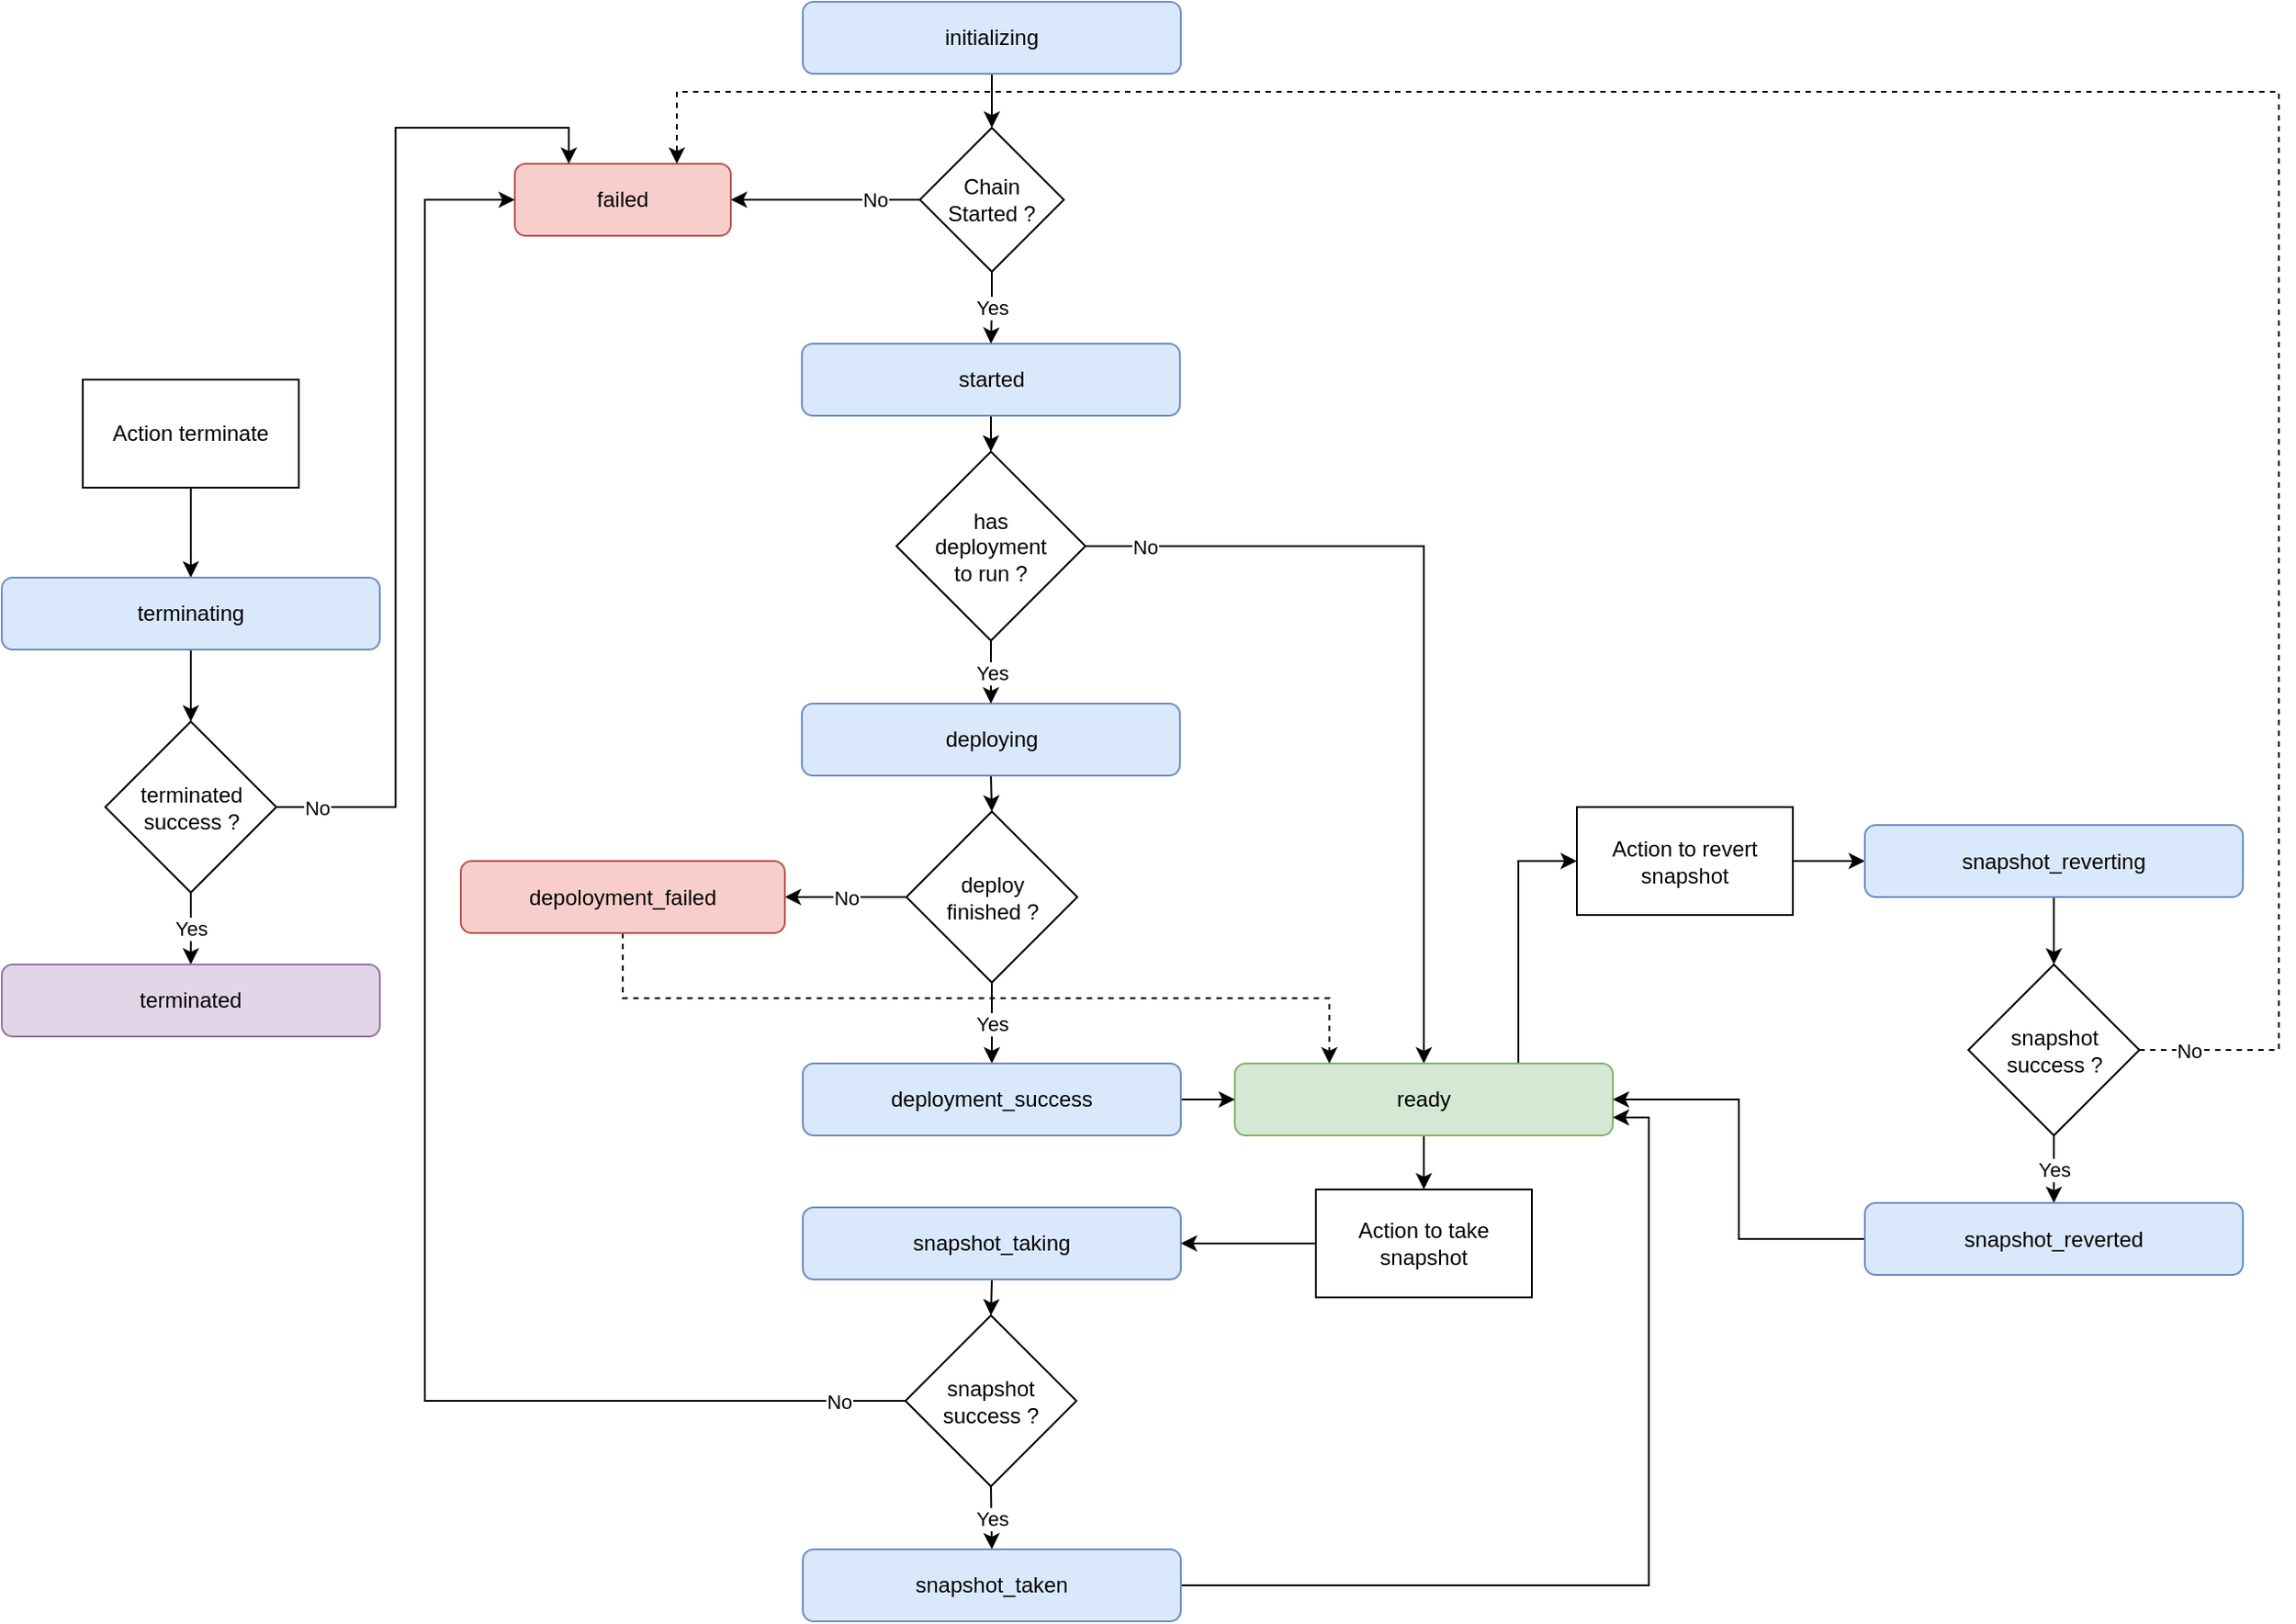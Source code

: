 <mxfile version="12.4.9" type="device"><diagram id="fGsOEabk8Kz-12bZomd1" name="Page-1"><mxGraphModel dx="2563" dy="1032" grid="1" gridSize="10" guides="1" tooltips="1" connect="1" arrows="1" fold="1" page="1" pageScale="1" pageWidth="850" pageHeight="1100" math="0" shadow="0"><root><mxCell id="0"/><mxCell id="1" parent="0"/><mxCell id="YsVVm6Wf0-z5ZuUZROHx-22" style="edgeStyle=orthogonalEdgeStyle;rounded=0;orthogonalLoop=1;jettySize=auto;html=1;exitX=0.5;exitY=1;exitDx=0;exitDy=0;entryX=0.5;entryY=0;entryDx=0;entryDy=0;" parent="1" source="YsVVm6Wf0-z5ZuUZROHx-1" target="YsVVm6Wf0-z5ZuUZROHx-21" edge="1"><mxGeometry relative="1" as="geometry"/></mxCell><mxCell id="YsVVm6Wf0-z5ZuUZROHx-1" value="initializing" style="rounded=1;whiteSpace=wrap;html=1;fillColor=#dae8fc;strokeColor=#6c8ebf;" parent="1" vertex="1"><mxGeometry x="240" y="40" width="210" height="40" as="geometry"/></mxCell><mxCell id="YsVVm6Wf0-z5ZuUZROHx-3" value="failed" style="rounded=1;whiteSpace=wrap;html=1;fillColor=#f8cecc;strokeColor=#b85450;" parent="1" vertex="1"><mxGeometry x="80" y="130" width="120" height="40" as="geometry"/></mxCell><mxCell id="YsVVm6Wf0-z5ZuUZROHx-11" style="edgeStyle=orthogonalEdgeStyle;rounded=0;orthogonalLoop=1;jettySize=auto;html=1;exitX=0.5;exitY=1;exitDx=0;exitDy=0;entryX=0.5;entryY=0;entryDx=0;entryDy=0;" parent="1" source="YsVVm6Wf0-z5ZuUZROHx-5" target="YsVVm6Wf0-z5ZuUZROHx-8" edge="1"><mxGeometry relative="1" as="geometry"/></mxCell><mxCell id="YsVVm6Wf0-z5ZuUZROHx-5" value="started" style="rounded=1;whiteSpace=wrap;html=1;fillColor=#dae8fc;strokeColor=#6c8ebf;" parent="1" vertex="1"><mxGeometry x="239.5" y="230" width="210" height="40" as="geometry"/></mxCell><mxCell id="YsVVm6Wf0-z5ZuUZROHx-14" style="edgeStyle=orthogonalEdgeStyle;rounded=0;orthogonalLoop=1;jettySize=auto;html=1;exitX=0.5;exitY=1;exitDx=0;exitDy=0;entryX=0.5;entryY=0;entryDx=0;entryDy=0;" parent="1" source="YsVVm6Wf0-z5ZuUZROHx-7" target="YsVVm6Wf0-z5ZuUZROHx-13" edge="1"><mxGeometry relative="1" as="geometry"/></mxCell><mxCell id="YsVVm6Wf0-z5ZuUZROHx-7" value="deploying" style="rounded=1;whiteSpace=wrap;html=1;fillColor=#dae8fc;strokeColor=#6c8ebf;" parent="1" vertex="1"><mxGeometry x="239.5" y="430" width="210" height="40" as="geometry"/></mxCell><mxCell id="YsVVm6Wf0-z5ZuUZROHx-9" value="Yes" style="edgeStyle=orthogonalEdgeStyle;rounded=0;orthogonalLoop=1;jettySize=auto;html=1;exitX=0.5;exitY=1;exitDx=0;exitDy=0;entryX=0.5;entryY=0;entryDx=0;entryDy=0;" parent="1" source="YsVVm6Wf0-z5ZuUZROHx-8" target="YsVVm6Wf0-z5ZuUZROHx-7" edge="1"><mxGeometry relative="1" as="geometry"/></mxCell><mxCell id="YsVVm6Wf0-z5ZuUZROHx-12" value="No" style="edgeStyle=orthogonalEdgeStyle;rounded=0;orthogonalLoop=1;jettySize=auto;html=1;exitX=1;exitY=0.5;exitDx=0;exitDy=0;entryX=0.5;entryY=0;entryDx=0;entryDy=0;" parent="1" source="YsVVm6Wf0-z5ZuUZROHx-8" target="YsVVm6Wf0-z5ZuUZROHx-10" edge="1"><mxGeometry x="-0.861" relative="1" as="geometry"><mxPoint as="offset"/></mxGeometry></mxCell><mxCell id="YsVVm6Wf0-z5ZuUZROHx-8" value="has&lt;br&gt;deployment&lt;br&gt;to run ?" style="rhombus;whiteSpace=wrap;html=1;" parent="1" vertex="1"><mxGeometry x="292" y="290" width="105" height="105" as="geometry"/></mxCell><mxCell id="YsVVm6Wf0-z5ZuUZROHx-29" style="edgeStyle=orthogonalEdgeStyle;rounded=0;orthogonalLoop=1;jettySize=auto;html=1;exitX=0.5;exitY=1;exitDx=0;exitDy=0;entryX=0.5;entryY=0;entryDx=0;entryDy=0;" parent="1" source="YsVVm6Wf0-z5ZuUZROHx-10" target="YsVVm6Wf0-z5ZuUZROHx-28" edge="1"><mxGeometry relative="1" as="geometry"/></mxCell><mxCell id="YsVVm6Wf0-z5ZuUZROHx-38" style="edgeStyle=orthogonalEdgeStyle;rounded=0;orthogonalLoop=1;jettySize=auto;html=1;exitX=0.75;exitY=0;exitDx=0;exitDy=0;entryX=0;entryY=0.5;entryDx=0;entryDy=0;" parent="1" source="YsVVm6Wf0-z5ZuUZROHx-10" target="YsVVm6Wf0-z5ZuUZROHx-37" edge="1"><mxGeometry relative="1" as="geometry"/></mxCell><mxCell id="YsVVm6Wf0-z5ZuUZROHx-10" value="ready" style="rounded=1;whiteSpace=wrap;html=1;fillColor=#d5e8d4;strokeColor=#82b366;" parent="1" vertex="1"><mxGeometry x="480" y="630" width="210" height="40" as="geometry"/></mxCell><mxCell id="YsVVm6Wf0-z5ZuUZROHx-16" value="Yes" style="edgeStyle=orthogonalEdgeStyle;rounded=0;orthogonalLoop=1;jettySize=auto;html=1;exitX=0.5;exitY=1;exitDx=0;exitDy=0;entryX=0.5;entryY=0;entryDx=0;entryDy=0;" parent="1" source="YsVVm6Wf0-z5ZuUZROHx-13" target="YsVVm6Wf0-z5ZuUZROHx-15" edge="1"><mxGeometry relative="1" as="geometry"/></mxCell><mxCell id="YsVVm6Wf0-z5ZuUZROHx-19" value="No" style="edgeStyle=orthogonalEdgeStyle;rounded=0;orthogonalLoop=1;jettySize=auto;html=1;exitX=0;exitY=0.5;exitDx=0;exitDy=0;entryX=1;entryY=0.5;entryDx=0;entryDy=0;" parent="1" source="YsVVm6Wf0-z5ZuUZROHx-13" target="YsVVm6Wf0-z5ZuUZROHx-18" edge="1"><mxGeometry relative="1" as="geometry"/></mxCell><mxCell id="YsVVm6Wf0-z5ZuUZROHx-13" value="deploy &lt;br&gt;finished ?" style="rhombus;whiteSpace=wrap;html=1;" parent="1" vertex="1"><mxGeometry x="297.5" y="490" width="95" height="95" as="geometry"/></mxCell><mxCell id="YsVVm6Wf0-z5ZuUZROHx-25" style="edgeStyle=orthogonalEdgeStyle;rounded=0;orthogonalLoop=1;jettySize=auto;html=1;exitX=1;exitY=0.5;exitDx=0;exitDy=0;entryX=0;entryY=0.5;entryDx=0;entryDy=0;" parent="1" source="YsVVm6Wf0-z5ZuUZROHx-15" target="YsVVm6Wf0-z5ZuUZROHx-10" edge="1"><mxGeometry relative="1" as="geometry"/></mxCell><mxCell id="YsVVm6Wf0-z5ZuUZROHx-15" value="deployment_success" style="rounded=1;whiteSpace=wrap;html=1;fillColor=#dae8fc;strokeColor=#6c8ebf;" parent="1" vertex="1"><mxGeometry x="240" y="630" width="210" height="40" as="geometry"/></mxCell><mxCell id="iMI5CM6BweO4kUYc2gsw-1" style="edgeStyle=orthogonalEdgeStyle;rounded=0;orthogonalLoop=1;jettySize=auto;html=1;exitX=0.5;exitY=1;exitDx=0;exitDy=0;entryX=0.25;entryY=0;entryDx=0;entryDy=0;dashed=1;" edge="1" parent="1" source="YsVVm6Wf0-z5ZuUZROHx-18" target="YsVVm6Wf0-z5ZuUZROHx-10"><mxGeometry relative="1" as="geometry"/></mxCell><mxCell id="YsVVm6Wf0-z5ZuUZROHx-18" value="depoloyment_failed" style="rounded=1;whiteSpace=wrap;html=1;fillColor=#f8cecc;strokeColor=#b85450;" parent="1" vertex="1"><mxGeometry x="50" y="517.5" width="180" height="40" as="geometry"/></mxCell><mxCell id="YsVVm6Wf0-z5ZuUZROHx-23" value="Yes" style="edgeStyle=orthogonalEdgeStyle;rounded=0;orthogonalLoop=1;jettySize=auto;html=1;exitX=0.5;exitY=1;exitDx=0;exitDy=0;entryX=0.5;entryY=0;entryDx=0;entryDy=0;" parent="1" source="YsVVm6Wf0-z5ZuUZROHx-21" target="YsVVm6Wf0-z5ZuUZROHx-5" edge="1"><mxGeometry relative="1" as="geometry"/></mxCell><mxCell id="YsVVm6Wf0-z5ZuUZROHx-24" value="No" style="edgeStyle=orthogonalEdgeStyle;rounded=0;orthogonalLoop=1;jettySize=auto;html=1;exitX=0;exitY=0.5;exitDx=0;exitDy=0;entryX=1;entryY=0.5;entryDx=0;entryDy=0;" parent="1" source="YsVVm6Wf0-z5ZuUZROHx-21" target="YsVVm6Wf0-z5ZuUZROHx-3" edge="1"><mxGeometry x="-0.524" relative="1" as="geometry"><mxPoint as="offset"/></mxGeometry></mxCell><mxCell id="YsVVm6Wf0-z5ZuUZROHx-21" value="Chain&lt;br&gt;Started ?" style="rhombus;whiteSpace=wrap;html=1;" parent="1" vertex="1"><mxGeometry x="305" y="110" width="80" height="80" as="geometry"/></mxCell><mxCell id="YsVVm6Wf0-z5ZuUZROHx-32" style="edgeStyle=orthogonalEdgeStyle;rounded=0;orthogonalLoop=1;jettySize=auto;html=1;exitX=0.5;exitY=1;exitDx=0;exitDy=0;entryX=0.5;entryY=0;entryDx=0;entryDy=0;" parent="1" source="YsVVm6Wf0-z5ZuUZROHx-26" target="YsVVm6Wf0-z5ZuUZROHx-31" edge="1"><mxGeometry relative="1" as="geometry"/></mxCell><mxCell id="YsVVm6Wf0-z5ZuUZROHx-26" value="snapshot_taking" style="rounded=1;whiteSpace=wrap;html=1;fillColor=#dae8fc;strokeColor=#6c8ebf;" parent="1" vertex="1"><mxGeometry x="240" y="710" width="210" height="40" as="geometry"/></mxCell><mxCell id="YsVVm6Wf0-z5ZuUZROHx-30" style="edgeStyle=orthogonalEdgeStyle;rounded=0;orthogonalLoop=1;jettySize=auto;html=1;exitX=0;exitY=0.5;exitDx=0;exitDy=0;entryX=1;entryY=0.5;entryDx=0;entryDy=0;" parent="1" source="YsVVm6Wf0-z5ZuUZROHx-28" target="YsVVm6Wf0-z5ZuUZROHx-26" edge="1"><mxGeometry relative="1" as="geometry"/></mxCell><mxCell id="YsVVm6Wf0-z5ZuUZROHx-28" value="Action to take snapshot" style="rounded=0;whiteSpace=wrap;html=1;" parent="1" vertex="1"><mxGeometry x="525" y="700" width="120" height="60" as="geometry"/></mxCell><mxCell id="YsVVm6Wf0-z5ZuUZROHx-33" value="No" style="edgeStyle=orthogonalEdgeStyle;rounded=0;orthogonalLoop=1;jettySize=auto;html=1;exitX=0;exitY=0.5;exitDx=0;exitDy=0;entryX=0;entryY=0.5;entryDx=0;entryDy=0;" parent="1" source="YsVVm6Wf0-z5ZuUZROHx-31" target="YsVVm6Wf0-z5ZuUZROHx-3" edge="1"><mxGeometry x="-0.925" relative="1" as="geometry"><Array as="points"><mxPoint x="30" y="818"/><mxPoint x="30" y="150"/></Array><mxPoint as="offset"/></mxGeometry></mxCell><mxCell id="YsVVm6Wf0-z5ZuUZROHx-35" value="Yes" style="edgeStyle=orthogonalEdgeStyle;rounded=0;orthogonalLoop=1;jettySize=auto;html=1;exitX=0.5;exitY=1;exitDx=0;exitDy=0;entryX=0.5;entryY=0;entryDx=0;entryDy=0;" parent="1" source="YsVVm6Wf0-z5ZuUZROHx-31" target="YsVVm6Wf0-z5ZuUZROHx-34" edge="1"><mxGeometry relative="1" as="geometry"/></mxCell><mxCell id="YsVVm6Wf0-z5ZuUZROHx-31" value="snapshot&lt;br&gt;success ?" style="rhombus;whiteSpace=wrap;html=1;" parent="1" vertex="1"><mxGeometry x="297" y="770" width="95" height="95" as="geometry"/></mxCell><mxCell id="YsVVm6Wf0-z5ZuUZROHx-36" style="edgeStyle=orthogonalEdgeStyle;rounded=0;orthogonalLoop=1;jettySize=auto;html=1;exitX=1;exitY=0.5;exitDx=0;exitDy=0;entryX=1;entryY=0.75;entryDx=0;entryDy=0;" parent="1" source="YsVVm6Wf0-z5ZuUZROHx-34" target="YsVVm6Wf0-z5ZuUZROHx-10" edge="1"><mxGeometry relative="1" as="geometry"/></mxCell><mxCell id="YsVVm6Wf0-z5ZuUZROHx-34" value="snapshot_taken" style="rounded=1;whiteSpace=wrap;html=1;fillColor=#dae8fc;strokeColor=#6c8ebf;" parent="1" vertex="1"><mxGeometry x="240" y="900" width="210" height="40" as="geometry"/></mxCell><mxCell id="YsVVm6Wf0-z5ZuUZROHx-40" style="edgeStyle=orthogonalEdgeStyle;rounded=0;orthogonalLoop=1;jettySize=auto;html=1;exitX=1;exitY=0.5;exitDx=0;exitDy=0;entryX=0;entryY=0.5;entryDx=0;entryDy=0;" parent="1" source="YsVVm6Wf0-z5ZuUZROHx-37" target="YsVVm6Wf0-z5ZuUZROHx-39" edge="1"><mxGeometry relative="1" as="geometry"/></mxCell><mxCell id="YsVVm6Wf0-z5ZuUZROHx-37" value="Action to revert snapshot" style="rounded=0;whiteSpace=wrap;html=1;" parent="1" vertex="1"><mxGeometry x="670" y="487.5" width="120" height="60" as="geometry"/></mxCell><mxCell id="YsVVm6Wf0-z5ZuUZROHx-42" style="edgeStyle=orthogonalEdgeStyle;rounded=0;orthogonalLoop=1;jettySize=auto;html=1;entryX=0.5;entryY=0;entryDx=0;entryDy=0;" parent="1" source="YsVVm6Wf0-z5ZuUZROHx-39" target="YsVVm6Wf0-z5ZuUZROHx-41" edge="1"><mxGeometry relative="1" as="geometry"/></mxCell><mxCell id="YsVVm6Wf0-z5ZuUZROHx-39" value="snapshot_reverting" style="rounded=1;whiteSpace=wrap;html=1;fillColor=#dae8fc;strokeColor=#6c8ebf;" parent="1" vertex="1"><mxGeometry x="830" y="497.5" width="210" height="40" as="geometry"/></mxCell><mxCell id="YsVVm6Wf0-z5ZuUZROHx-44" value="Yes" style="edgeStyle=orthogonalEdgeStyle;rounded=0;orthogonalLoop=1;jettySize=auto;html=1;exitX=0.5;exitY=1;exitDx=0;exitDy=0;entryX=0.5;entryY=0;entryDx=0;entryDy=0;" parent="1" source="YsVVm6Wf0-z5ZuUZROHx-41" target="YsVVm6Wf0-z5ZuUZROHx-43" edge="1"><mxGeometry relative="1" as="geometry"/></mxCell><mxCell id="YsVVm6Wf0-z5ZuUZROHx-46" value="No" style="edgeStyle=orthogonalEdgeStyle;rounded=0;orthogonalLoop=1;jettySize=auto;html=1;exitX=1;exitY=0.5;exitDx=0;exitDy=0;entryX=0.75;entryY=0;entryDx=0;entryDy=0;dashed=1;" parent="1" source="YsVVm6Wf0-z5ZuUZROHx-41" target="YsVVm6Wf0-z5ZuUZROHx-3" edge="1"><mxGeometry x="-0.965" relative="1" as="geometry"><Array as="points"><mxPoint x="1060" y="623"/><mxPoint x="1060" y="90"/><mxPoint x="170" y="90"/></Array><mxPoint as="offset"/></mxGeometry></mxCell><mxCell id="YsVVm6Wf0-z5ZuUZROHx-41" value="snapshot&lt;br&gt;success ?" style="rhombus;whiteSpace=wrap;html=1;" parent="1" vertex="1"><mxGeometry x="887.5" y="575" width="95" height="95" as="geometry"/></mxCell><mxCell id="YsVVm6Wf0-z5ZuUZROHx-45" style="edgeStyle=orthogonalEdgeStyle;rounded=0;orthogonalLoop=1;jettySize=auto;html=1;exitX=0;exitY=0.5;exitDx=0;exitDy=0;entryX=1;entryY=0.5;entryDx=0;entryDy=0;" parent="1" source="YsVVm6Wf0-z5ZuUZROHx-43" target="YsVVm6Wf0-z5ZuUZROHx-10" edge="1"><mxGeometry relative="1" as="geometry"/></mxCell><mxCell id="YsVVm6Wf0-z5ZuUZROHx-43" value="snapshot_reverted" style="rounded=1;whiteSpace=wrap;html=1;fillColor=#dae8fc;strokeColor=#6c8ebf;" parent="1" vertex="1"><mxGeometry x="830" y="707.5" width="210" height="40" as="geometry"/></mxCell><mxCell id="YsVVm6Wf0-z5ZuUZROHx-50" style="edgeStyle=orthogonalEdgeStyle;rounded=0;orthogonalLoop=1;jettySize=auto;html=1;exitX=0.5;exitY=1;exitDx=0;exitDy=0;entryX=0.5;entryY=0;entryDx=0;entryDy=0;" parent="1" source="YsVVm6Wf0-z5ZuUZROHx-47" target="YsVVm6Wf0-z5ZuUZROHx-48" edge="1"><mxGeometry relative="1" as="geometry"/></mxCell><mxCell id="YsVVm6Wf0-z5ZuUZROHx-47" value="Action terminate" style="rounded=0;whiteSpace=wrap;html=1;" parent="1" vertex="1"><mxGeometry x="-160" y="250" width="120" height="60" as="geometry"/></mxCell><mxCell id="YsVVm6Wf0-z5ZuUZROHx-51" style="edgeStyle=orthogonalEdgeStyle;rounded=0;orthogonalLoop=1;jettySize=auto;html=1;exitX=0.5;exitY=1;exitDx=0;exitDy=0;entryX=0.5;entryY=0;entryDx=0;entryDy=0;" parent="1" source="YsVVm6Wf0-z5ZuUZROHx-48" target="YsVVm6Wf0-z5ZuUZROHx-49" edge="1"><mxGeometry relative="1" as="geometry"/></mxCell><mxCell id="YsVVm6Wf0-z5ZuUZROHx-48" value="terminating" style="rounded=1;whiteSpace=wrap;html=1;fillColor=#dae8fc;strokeColor=#6c8ebf;" parent="1" vertex="1"><mxGeometry x="-205" y="360" width="210" height="40" as="geometry"/></mxCell><mxCell id="YsVVm6Wf0-z5ZuUZROHx-53" value="Yes" style="edgeStyle=orthogonalEdgeStyle;rounded=0;orthogonalLoop=1;jettySize=auto;html=1;exitX=0.5;exitY=1;exitDx=0;exitDy=0;entryX=0.5;entryY=0;entryDx=0;entryDy=0;" parent="1" source="YsVVm6Wf0-z5ZuUZROHx-49" target="YsVVm6Wf0-z5ZuUZROHx-52" edge="1"><mxGeometry relative="1" as="geometry"/></mxCell><mxCell id="YsVVm6Wf0-z5ZuUZROHx-54" value="No" style="edgeStyle=orthogonalEdgeStyle;rounded=0;orthogonalLoop=1;jettySize=auto;html=1;exitX=1;exitY=0.5;exitDx=0;exitDy=0;entryX=0.25;entryY=0;entryDx=0;entryDy=0;" parent="1" source="YsVVm6Wf0-z5ZuUZROHx-49" target="YsVVm6Wf0-z5ZuUZROHx-3" edge="1"><mxGeometry x="-0.921" relative="1" as="geometry"><mxPoint as="offset"/></mxGeometry></mxCell><mxCell id="YsVVm6Wf0-z5ZuUZROHx-49" value="terminated&lt;br&gt;success ?" style="rhombus;whiteSpace=wrap;html=1;" parent="1" vertex="1"><mxGeometry x="-147.5" y="440" width="95" height="95" as="geometry"/></mxCell><mxCell id="YsVVm6Wf0-z5ZuUZROHx-52" value="terminated" style="rounded=1;whiteSpace=wrap;html=1;fillColor=#e1d5e7;strokeColor=#9673a6;" parent="1" vertex="1"><mxGeometry x="-205" y="575" width="210" height="40" as="geometry"/></mxCell></root></mxGraphModel></diagram></mxfile>